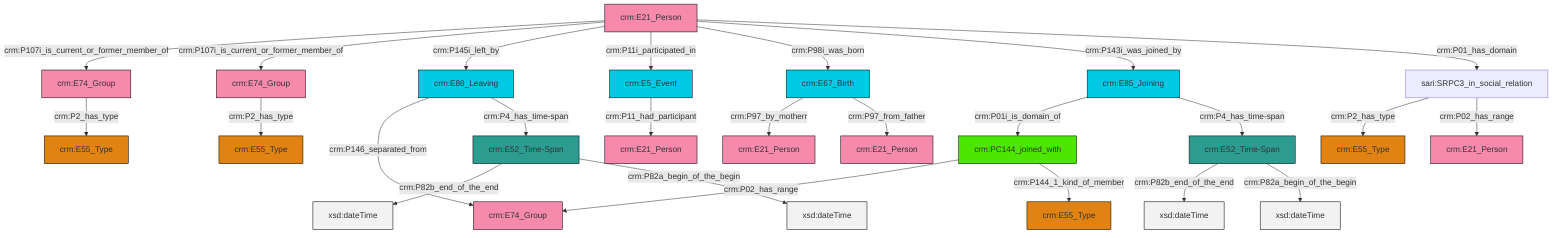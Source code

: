 graph TD
classDef Literal fill:#f2f2f2,stroke:#000000;
classDef CRM_Entity fill:#FFFFFF,stroke:#000000;
classDef Temporal_Entity fill:#00C9E6, stroke:#000000;
classDef Type fill:#E18312, stroke:#000000;
classDef Time-Span fill:#2C9C91, stroke:#000000;
classDef Appellation fill:#FFEB7F, stroke:#000000;
classDef Place fill:#008836, stroke:#000000;
classDef Persistent_Item fill:#B266B2, stroke:#000000;
classDef Conceptual_Object fill:#FFD700, stroke:#000000;
classDef Physical_Thing fill:#D2B48C, stroke:#000000;
classDef Actor fill:#f58aad, stroke:#000000;
classDef PC_Classes fill:#4ce600, stroke:#000000;
classDef Multi fill:#cccccc,stroke:#000000;

2["crm:E67_Birth"]:::Temporal_Entity -->|crm:P97_by_motherr| 3["crm:E21_Person"]:::Actor
4["crm:E52_Time-Span"]:::Time-Span -->|crm:P82b_end_of_the_end| 8[xsd:dateTime]:::Literal
9["crm:E86_Leaving"]:::Temporal_Entity -->|crm:P146_separated_from| 0["crm:E74_Group"]:::Actor
10["crm:E21_Person"]:::Actor -->|crm:P107i_is_current_or_former_member_of| 11["crm:E74_Group"]:::Actor
10["crm:E21_Person"]:::Actor -->|crm:P107i_is_current_or_former_member_of| 20["crm:E74_Group"]:::Actor
10["crm:E21_Person"]:::Actor -->|crm:P145i_left_by| 9["crm:E86_Leaving"]:::Temporal_Entity
24["crm:E85_Joining"]:::Temporal_Entity -->|crm:P01i_is_domain_of| 26["crm:PC144_joined_with"]:::PC_Classes
4["crm:E52_Time-Span"]:::Time-Span -->|crm:P82a_begin_of_the_begin| 29[xsd:dateTime]:::Literal
11["crm:E74_Group"]:::Actor -->|crm:P2_has_type| 6["crm:E55_Type"]:::Type
2["crm:E67_Birth"]:::Temporal_Entity -->|crm:P97_from_father| 33["crm:E21_Person"]:::Actor
10["crm:E21_Person"]:::Actor -->|crm:P11i_participated_in| 34["crm:E5_Event"]:::Temporal_Entity
34["crm:E5_Event"]:::Temporal_Entity -->|crm:P11_had_participant| 22["crm:E21_Person"]:::Actor
27["sari:SRPC3_in_social_relation"]:::Default -->|crm:P2_has_type| 18["crm:E55_Type"]:::Type
40["crm:E52_Time-Span"]:::Time-Span -->|crm:P82b_end_of_the_end| 41[xsd:dateTime]:::Literal
10["crm:E21_Person"]:::Actor -->|crm:P98i_was_born| 2["crm:E67_Birth"]:::Temporal_Entity
10["crm:E21_Person"]:::Actor -->|crm:P143i_was_joined_by| 24["crm:E85_Joining"]:::Temporal_Entity
10["crm:E21_Person"]:::Actor -->|crm:P01_has_domain| 27["sari:SRPC3_in_social_relation"]:::Default
27["sari:SRPC3_in_social_relation"]:::Default -->|crm:P02_has_range| 38["crm:E21_Person"]:::Actor
40["crm:E52_Time-Span"]:::Time-Span -->|crm:P82a_begin_of_the_begin| 43[xsd:dateTime]:::Literal
26["crm:PC144_joined_with"]:::PC_Classes -->|crm:P02_has_range| 0["crm:E74_Group"]:::Actor
9["crm:E86_Leaving"]:::Temporal_Entity -->|crm:P4_has_time-span| 4["crm:E52_Time-Span"]:::Time-Span
24["crm:E85_Joining"]:::Temporal_Entity -->|crm:P4_has_time-span| 40["crm:E52_Time-Span"]:::Time-Span
20["crm:E74_Group"]:::Actor -->|crm:P2_has_type| 15["crm:E55_Type"]:::Type
26["crm:PC144_joined_with"]:::PC_Classes -->|crm:P144_1_kind_of_member| 31["crm:E55_Type"]:::Type